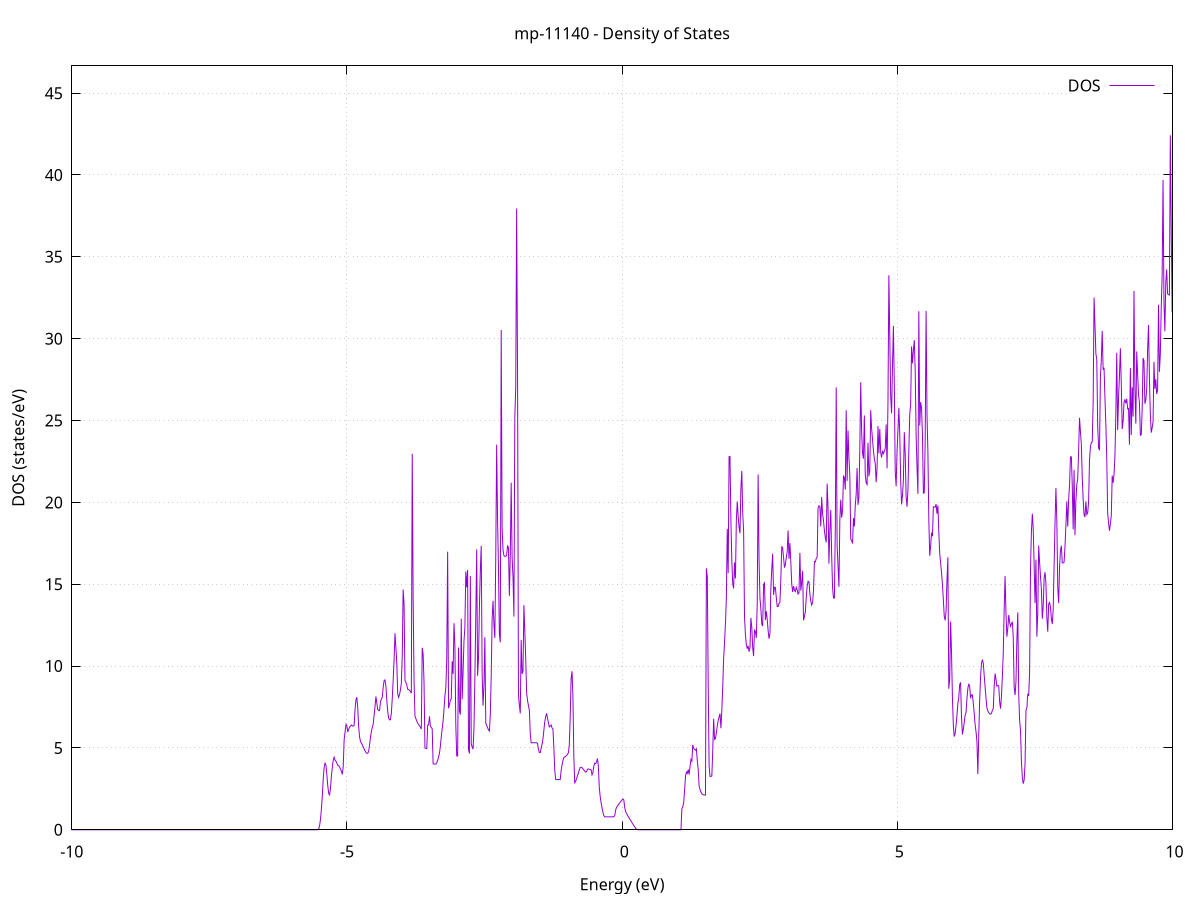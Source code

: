 set title 'mp-11140 - Density of States'
set xlabel 'Energy (eV)'
set ylabel 'DOS (states/eV)'
set grid
set xrange [-10:10]
set yrange [0:46.665]
set xzeroaxis lt -1
set terminal png size 800,600
set output 'mp-11140_dos_gnuplot.png'
plot '-' using 1:2 with lines title 'DOS'
-19.436200 0.000000
-19.419700 0.000000
-19.403200 0.000000
-19.386700 0.000000
-19.370200 0.000000
-19.353700 0.000000
-19.337200 0.000000
-19.320700 0.000000
-19.304200 0.000000
-19.287700 0.000000
-19.271200 0.000000
-19.254700 0.000000
-19.238300 0.000000
-19.221800 0.000000
-19.205300 0.000000
-19.188800 0.000000
-19.172300 0.000000
-19.155800 0.000000
-19.139300 0.000000
-19.122800 0.000000
-19.106300 0.000000
-19.089800 0.000000
-19.073300 0.000000
-19.056800 0.000000
-19.040300 0.000000
-19.023800 0.000000
-19.007300 0.000000
-18.990800 0.000000
-18.974300 0.000000
-18.957800 0.000000
-18.941300 0.000000
-18.924800 0.000000
-18.908300 0.000000
-18.891800 0.000000
-18.875300 0.000000
-18.858800 0.000000
-18.842300 0.000000
-18.825800 0.000000
-18.809300 0.000000
-18.792800 0.000000
-18.776400 0.000000
-18.759900 0.000000
-18.743400 0.000000
-18.726900 0.000000
-18.710400 0.000000
-18.693900 0.000000
-18.677400 0.000000
-18.660900 0.000000
-18.644400 0.000000
-18.627900 0.000000
-18.611400 0.000000
-18.594900 0.000000
-18.578400 0.000000
-18.561900 0.000000
-18.545400 0.000000
-18.528900 0.000000
-18.512400 0.000000
-18.495900 0.000000
-18.479400 0.000000
-18.462900 0.000000
-18.446400 0.000000
-18.429900 0.000000
-18.413400 0.000000
-18.396900 0.000000
-18.380400 0.000000
-18.363900 0.000000
-18.347400 0.000000
-18.330900 0.000000
-18.314500 0.000000
-18.298000 0.000000
-18.281500 0.000000
-18.265000 0.000000
-18.248500 0.000000
-18.232000 0.000000
-18.215500 0.000000
-18.199000 0.000000
-18.182500 0.000000
-18.166000 0.000000
-18.149500 0.000000
-18.133000 0.000000
-18.116500 0.000000
-18.100000 0.000000
-18.083500 0.000000
-18.067000 0.000000
-18.050500 0.000000
-18.034000 0.000000
-18.017500 0.000000
-18.001000 0.000000
-17.984500 0.000000
-17.968000 0.000000
-17.951500 0.000000
-17.935000 160.422700
-17.918500 0.000000
-17.902000 47.156100
-17.885500 376.862800
-17.869100 55.373700
-17.852600 0.000000
-17.836100 0.000000
-17.819600 0.000000
-17.803100 0.000000
-17.786600 287.554900
-17.770100 0.000000
-17.753600 0.000000
-17.737100 305.002600
-17.720600 62.531200
-17.704100 45.037300
-17.687600 177.816100
-17.671100 0.000000
-17.654600 473.064300
-17.638100 45.229000
-17.621600 105.706500
-17.605100 96.102500
-17.588600 198.918100
-17.572100 0.000000
-17.555600 0.000000
-17.539100 0.000000
-17.522600 0.000000
-17.506100 0.000000
-17.489600 0.000000
-17.473100 0.000000
-17.456600 0.000000
-17.440100 0.000000
-17.423600 0.000000
-17.407200 0.000000
-17.390700 0.000000
-17.374200 0.000000
-17.357700 0.000000
-17.341200 0.000000
-17.324700 0.000000
-17.308200 0.000000
-17.291700 0.000000
-17.275200 0.000000
-17.258700 0.000000
-17.242200 0.000000
-17.225700 0.000000
-17.209200 0.000000
-17.192700 0.000000
-17.176200 0.000000
-17.159700 0.000000
-17.143200 0.000000
-17.126700 0.000000
-17.110200 0.000000
-17.093700 0.000000
-17.077200 0.000000
-17.060700 0.000000
-17.044200 0.000000
-17.027700 0.000000
-17.011200 0.000000
-16.994700 0.000000
-16.978200 0.000000
-16.961700 0.000000
-16.945300 0.000000
-16.928800 0.000000
-16.912300 0.000000
-16.895800 0.000000
-16.879300 0.000000
-16.862800 0.000000
-16.846300 0.000000
-16.829800 0.000000
-16.813300 0.000000
-16.796800 0.000000
-16.780300 0.000000
-16.763800 0.000000
-16.747300 0.000000
-16.730800 0.000000
-16.714300 0.000000
-16.697800 0.000000
-16.681300 0.000000
-16.664800 0.000000
-16.648300 0.000000
-16.631800 0.000000
-16.615300 0.000000
-16.598800 0.000000
-16.582300 0.000000
-16.565800 0.000000
-16.549300 0.000000
-16.532800 0.000000
-16.516300 0.000000
-16.499900 0.000000
-16.483400 0.000000
-16.466900 0.000000
-16.450400 0.000000
-16.433900 0.000000
-16.417400 0.000000
-16.400900 0.000000
-16.384400 0.000000
-16.367900 0.000000
-16.351400 0.000000
-16.334900 0.000000
-16.318400 0.000000
-16.301900 0.000000
-16.285400 0.000000
-16.268900 0.000000
-16.252400 0.000000
-16.235900 0.000000
-16.219400 0.000000
-16.202900 0.000000
-16.186400 0.000000
-16.169900 0.000000
-16.153400 0.000000
-16.136900 0.000000
-16.120400 0.000000
-16.103900 0.000000
-16.087400 0.000000
-16.070900 0.000000
-16.054400 0.000000
-16.038000 0.000000
-16.021500 0.000000
-16.005000 0.000000
-15.988500 0.000000
-15.972000 0.000000
-15.955500 0.000000
-15.939000 0.000000
-15.922500 0.000000
-15.906000 0.000000
-15.889500 0.000000
-15.873000 0.000000
-15.856500 0.000000
-15.840000 0.000000
-15.823500 0.000000
-15.807000 0.000000
-15.790500 0.000000
-15.774000 0.000000
-15.757500 0.000000
-15.741000 0.000000
-15.724500 0.000000
-15.708000 0.000000
-15.691500 0.000000
-15.675000 0.000000
-15.658500 0.000000
-15.642000 0.000000
-15.625500 0.000000
-15.609000 0.000000
-15.592500 0.000000
-15.576100 0.000000
-15.559600 0.000000
-15.543100 0.000000
-15.526600 0.000000
-15.510100 0.000000
-15.493600 0.000000
-15.477100 0.000000
-15.460600 0.000000
-15.444100 0.000000
-15.427600 0.000000
-15.411100 0.000000
-15.394600 0.000000
-15.378100 0.000000
-15.361600 0.000000
-15.345100 0.000000
-15.328600 0.000000
-15.312100 0.000000
-15.295600 0.000000
-15.279100 0.000000
-15.262600 0.000000
-15.246100 0.000000
-15.229600 0.000000
-15.213100 0.000000
-15.196600 0.000000
-15.180100 0.000000
-15.163600 0.000000
-15.147100 0.000000
-15.130700 0.000000
-15.114200 0.000000
-15.097700 0.000000
-15.081200 0.000000
-15.064700 0.000000
-15.048200 0.000000
-15.031700 0.000000
-15.015200 0.000000
-14.998700 0.000000
-14.982200 0.000000
-14.965700 0.000000
-14.949200 0.000000
-14.932700 0.000000
-14.916200 0.000000
-14.899700 0.000000
-14.883200 0.000000
-14.866700 0.000000
-14.850200 0.000000
-14.833700 0.000000
-14.817200 0.000000
-14.800700 0.000000
-14.784200 0.000000
-14.767700 0.000000
-14.751200 0.000000
-14.734700 0.000000
-14.718200 0.000000
-14.701700 0.000000
-14.685200 0.000000
-14.668800 0.000000
-14.652300 0.000000
-14.635800 0.000000
-14.619300 0.000000
-14.602800 0.000000
-14.586300 0.000000
-14.569800 0.000000
-14.553300 0.000000
-14.536800 0.000000
-14.520300 0.000000
-14.503800 0.000000
-14.487300 0.000000
-14.470800 0.000000
-14.454300 0.000000
-14.437800 0.000000
-14.421300 0.000000
-14.404800 0.000000
-14.388300 0.000000
-14.371800 0.000000
-14.355300 0.000000
-14.338800 0.000000
-14.322300 0.000000
-14.305800 0.000000
-14.289300 0.000000
-14.272800 0.000000
-14.256300 0.000000
-14.239800 0.000000
-14.223300 0.000000
-14.206900 0.000000
-14.190400 0.000000
-14.173900 0.000000
-14.157400 0.000000
-14.140900 0.000000
-14.124400 0.000000
-14.107900 0.000000
-14.091400 0.000000
-14.074900 0.000000
-14.058400 0.000000
-14.041900 0.000000
-14.025400 0.000000
-14.008900 0.000000
-13.992400 0.000000
-13.975900 0.000000
-13.959400 0.000000
-13.942900 0.000000
-13.926400 0.000000
-13.909900 0.000000
-13.893400 0.000000
-13.876900 0.000000
-13.860400 0.000000
-13.843900 0.000000
-13.827400 0.000000
-13.810900 0.000000
-13.794400 0.000000
-13.777900 0.000000
-13.761500 0.000000
-13.745000 0.000000
-13.728500 0.000000
-13.712000 0.000000
-13.695500 0.000000
-13.679000 0.000000
-13.662500 0.000000
-13.646000 0.000000
-13.629500 0.000000
-13.613000 0.000000
-13.596500 0.000000
-13.580000 0.000000
-13.563500 0.000000
-13.547000 0.000000
-13.530500 0.000000
-13.514000 0.000000
-13.497500 0.000000
-13.481000 0.000000
-13.464500 0.000000
-13.448000 0.000000
-13.431500 0.000000
-13.415000 0.000000
-13.398500 0.000000
-13.382000 0.000000
-13.365500 0.000000
-13.349000 0.000000
-13.332500 0.000000
-13.316000 0.000000
-13.299600 0.000000
-13.283100 0.000000
-13.266600 0.000000
-13.250100 0.000000
-13.233600 0.000000
-13.217100 0.000000
-13.200600 0.000000
-13.184100 0.000000
-13.167600 0.000000
-13.151100 0.000000
-13.134600 0.000000
-13.118100 0.000000
-13.101600 0.000000
-13.085100 0.000000
-13.068600 0.000000
-13.052100 0.000000
-13.035600 0.000000
-13.019100 0.000000
-13.002600 0.000000
-12.986100 0.000000
-12.969600 0.000000
-12.953100 0.000000
-12.936600 0.000000
-12.920100 0.000000
-12.903600 0.000000
-12.887100 0.000000
-12.870600 0.000000
-12.854100 0.000000
-12.837700 0.000000
-12.821200 0.000000
-12.804700 0.000000
-12.788200 0.000000
-12.771700 0.000000
-12.755200 0.000000
-12.738700 0.000000
-12.722200 0.000000
-12.705700 0.000000
-12.689200 0.000000
-12.672700 0.000000
-12.656200 0.000000
-12.639700 0.000000
-12.623200 0.000000
-12.606700 0.000000
-12.590200 0.000000
-12.573700 0.000000
-12.557200 0.000000
-12.540700 0.000000
-12.524200 0.000000
-12.507700 0.000000
-12.491200 0.000000
-12.474700 0.000000
-12.458200 0.000000
-12.441700 0.000000
-12.425200 0.000000
-12.408700 0.000000
-12.392200 0.000000
-12.375800 0.000000
-12.359300 0.000000
-12.342800 0.000000
-12.326300 0.000000
-12.309800 0.000000
-12.293300 0.000000
-12.276800 0.000000
-12.260300 0.000000
-12.243800 0.000000
-12.227300 0.000000
-12.210800 0.000000
-12.194300 0.000000
-12.177800 0.000000
-12.161300 0.000000
-12.144800 0.000000
-12.128300 0.000000
-12.111800 0.000000
-12.095300 0.000000
-12.078800 0.000000
-12.062300 0.000000
-12.045800 0.000000
-12.029300 0.000000
-12.012800 0.000000
-11.996300 0.000000
-11.979800 0.000000
-11.963300 0.000000
-11.946800 0.000000
-11.930400 0.000000
-11.913900 0.000000
-11.897400 0.000000
-11.880900 0.000000
-11.864400 0.000000
-11.847900 0.000000
-11.831400 0.000000
-11.814900 0.000000
-11.798400 0.000000
-11.781900 0.000000
-11.765400 0.000000
-11.748900 0.000000
-11.732400 0.000000
-11.715900 0.000000
-11.699400 0.000000
-11.682900 0.000000
-11.666400 0.000000
-11.649900 0.000000
-11.633400 0.000000
-11.616900 0.000000
-11.600400 0.000000
-11.583900 0.000000
-11.567400 0.000000
-11.550900 0.000000
-11.534400 0.000000
-11.517900 0.000000
-11.501400 0.000000
-11.484900 0.000000
-11.468500 0.000000
-11.452000 0.000000
-11.435500 0.000000
-11.419000 0.000000
-11.402500 0.000000
-11.386000 0.000000
-11.369500 0.000000
-11.353000 0.000000
-11.336500 0.000000
-11.320000 0.000000
-11.303500 0.000000
-11.287000 0.000000
-11.270500 0.000000
-11.254000 0.000000
-11.237500 0.000000
-11.221000 0.000000
-11.204500 0.000000
-11.188000 0.000000
-11.171500 0.000000
-11.155000 0.000000
-11.138500 0.000000
-11.122000 0.000000
-11.105500 0.000000
-11.089000 0.000000
-11.072500 0.000000
-11.056000 0.000000
-11.039500 0.000000
-11.023000 0.000000
-11.006600 0.000000
-10.990100 0.000000
-10.973600 0.000000
-10.957100 0.000000
-10.940600 0.000000
-10.924100 0.000000
-10.907600 0.000000
-10.891100 0.000000
-10.874600 0.000000
-10.858100 0.000000
-10.841600 0.000000
-10.825100 0.000000
-10.808600 0.000000
-10.792100 0.000000
-10.775600 0.000000
-10.759100 0.000000
-10.742600 0.000000
-10.726100 0.000000
-10.709600 0.000000
-10.693100 0.000000
-10.676600 0.000000
-10.660100 0.000000
-10.643600 0.000000
-10.627100 0.000000
-10.610600 0.000000
-10.594100 0.000000
-10.577600 0.000000
-10.561200 0.000000
-10.544700 0.000000
-10.528200 0.000000
-10.511700 0.000000
-10.495200 0.000000
-10.478700 0.000000
-10.462200 0.000000
-10.445700 0.000000
-10.429200 0.000000
-10.412700 0.000000
-10.396200 0.000000
-10.379700 0.000000
-10.363200 0.000000
-10.346700 0.000000
-10.330200 0.000000
-10.313700 0.000000
-10.297200 0.000000
-10.280700 0.000000
-10.264200 0.000000
-10.247700 0.000000
-10.231200 0.000000
-10.214700 0.000000
-10.198200 0.000000
-10.181700 0.000000
-10.165200 0.000000
-10.148700 0.000000
-10.132200 0.000000
-10.115700 0.000000
-10.099300 0.000000
-10.082800 0.000000
-10.066300 0.000000
-10.049800 0.000000
-10.033300 0.000000
-10.016800 0.000000
-10.000300 0.000000
-9.983800 0.000000
-9.967300 0.000000
-9.950800 0.000000
-9.934300 0.000000
-9.917800 0.000000
-9.901300 0.000000
-9.884800 0.000000
-9.868300 0.000000
-9.851800 0.000000
-9.835300 0.000000
-9.818800 0.000000
-9.802300 0.000000
-9.785800 0.000000
-9.769300 0.000000
-9.752800 0.000000
-9.736300 0.000000
-9.719800 0.000000
-9.703300 0.000000
-9.686800 0.000000
-9.670300 0.000000
-9.653800 0.000000
-9.637400 0.000000
-9.620900 0.000000
-9.604400 0.000000
-9.587900 0.000000
-9.571400 0.000000
-9.554900 0.000000
-9.538400 0.000000
-9.521900 0.000000
-9.505400 0.000000
-9.488900 0.000000
-9.472400 0.000000
-9.455900 0.000000
-9.439400 0.000000
-9.422900 0.000000
-9.406400 0.000000
-9.389900 0.000000
-9.373400 0.000000
-9.356900 0.000000
-9.340400 0.000000
-9.323900 0.000000
-9.307400 0.000000
-9.290900 0.000000
-9.274400 0.000000
-9.257900 0.000000
-9.241400 0.000000
-9.224900 0.000000
-9.208400 0.000000
-9.192000 0.000000
-9.175500 0.000000
-9.159000 0.000000
-9.142500 0.000000
-9.126000 0.000000
-9.109500 0.000000
-9.093000 0.000000
-9.076500 0.000000
-9.060000 0.000000
-9.043500 0.000000
-9.027000 0.000000
-9.010500 0.000000
-8.994000 0.000000
-8.977500 0.000000
-8.961000 0.000000
-8.944500 0.000000
-8.928000 0.000000
-8.911500 0.000000
-8.895000 0.000000
-8.878500 0.000000
-8.862000 0.000000
-8.845500 0.000000
-8.829000 0.000000
-8.812500 0.000000
-8.796000 0.000000
-8.779500 0.000000
-8.763000 0.000000
-8.746500 0.000000
-8.730100 0.000000
-8.713600 0.000000
-8.697100 0.000000
-8.680600 0.000000
-8.664100 0.000000
-8.647600 0.000000
-8.631100 0.000000
-8.614600 0.000000
-8.598100 0.000000
-8.581600 0.000000
-8.565100 0.000000
-8.548600 0.000000
-8.532100 0.000000
-8.515600 0.000000
-8.499100 0.000000
-8.482600 0.000000
-8.466100 0.000000
-8.449600 0.000000
-8.433100 0.000000
-8.416600 0.000000
-8.400100 0.000000
-8.383600 0.000000
-8.367100 0.000000
-8.350600 0.000000
-8.334100 0.000000
-8.317600 0.000000
-8.301100 0.000000
-8.284600 0.000000
-8.268200 0.000000
-8.251700 0.000000
-8.235200 0.000000
-8.218700 0.000000
-8.202200 0.000000
-8.185700 0.000000
-8.169200 0.000000
-8.152700 0.000000
-8.136200 0.000000
-8.119700 0.000000
-8.103200 0.000000
-8.086700 0.000000
-8.070200 0.000000
-8.053700 0.000000
-8.037200 0.000000
-8.020700 0.000000
-8.004200 0.000000
-7.987700 0.000000
-7.971200 0.000000
-7.954700 0.000000
-7.938200 0.000000
-7.921700 0.000000
-7.905200 0.000000
-7.888700 0.000000
-7.872200 0.000000
-7.855700 0.000000
-7.839200 0.000000
-7.822800 0.000000
-7.806300 0.000000
-7.789800 0.000000
-7.773300 0.000000
-7.756800 0.000000
-7.740300 0.000000
-7.723800 0.000000
-7.707300 0.000000
-7.690800 0.000000
-7.674300 0.000000
-7.657800 0.000000
-7.641300 0.000000
-7.624800 0.000000
-7.608300 0.000000
-7.591800 0.000000
-7.575300 0.000000
-7.558800 0.000000
-7.542300 0.000000
-7.525800 0.000000
-7.509300 0.000000
-7.492800 0.000000
-7.476300 0.000000
-7.459800 0.000000
-7.443300 0.000000
-7.426800 0.000000
-7.410300 0.000000
-7.393800 0.000000
-7.377300 0.000000
-7.360900 0.000000
-7.344400 0.000000
-7.327900 0.000000
-7.311400 0.000000
-7.294900 0.000000
-7.278400 0.000000
-7.261900 0.000000
-7.245400 0.000000
-7.228900 0.000000
-7.212400 0.000000
-7.195900 0.000000
-7.179400 0.000000
-7.162900 0.000000
-7.146400 0.000000
-7.129900 0.000000
-7.113400 0.000000
-7.096900 0.000000
-7.080400 0.000000
-7.063900 0.000000
-7.047400 0.000000
-7.030900 0.000000
-7.014400 0.000000
-6.997900 0.000000
-6.981400 0.000000
-6.964900 0.000000
-6.948400 0.000000
-6.931900 0.000000
-6.915400 0.000000
-6.899000 0.000000
-6.882500 0.000000
-6.866000 0.000000
-6.849500 0.000000
-6.833000 0.000000
-6.816500 0.000000
-6.800000 0.000000
-6.783500 0.000000
-6.767000 0.000000
-6.750500 0.000000
-6.734000 0.000000
-6.717500 0.000000
-6.701000 0.000000
-6.684500 0.000000
-6.668000 0.000000
-6.651500 0.000000
-6.635000 0.000000
-6.618500 0.000000
-6.602000 0.000000
-6.585500 0.000000
-6.569000 0.000000
-6.552500 0.000000
-6.536000 0.000000
-6.519500 0.000000
-6.503000 0.000000
-6.486500 0.000000
-6.470000 0.000000
-6.453500 0.000000
-6.437100 0.000000
-6.420600 0.000000
-6.404100 0.000000
-6.387600 0.000000
-6.371100 0.000000
-6.354600 0.000000
-6.338100 0.000000
-6.321600 0.000000
-6.305100 0.000000
-6.288600 0.000000
-6.272100 0.000000
-6.255600 0.000000
-6.239100 0.000000
-6.222600 0.000000
-6.206100 0.000000
-6.189600 0.000000
-6.173100 0.000000
-6.156600 0.000000
-6.140100 0.000000
-6.123600 0.000000
-6.107100 0.000000
-6.090600 0.000000
-6.074100 0.000000
-6.057600 0.000000
-6.041100 0.000000
-6.024600 0.000000
-6.008100 0.000000
-5.991700 0.000000
-5.975200 0.000000
-5.958700 0.000000
-5.942200 0.000000
-5.925700 0.000000
-5.909200 0.000000
-5.892700 0.000000
-5.876200 0.000000
-5.859700 0.000000
-5.843200 0.000000
-5.826700 0.000000
-5.810200 0.000000
-5.793700 0.000000
-5.777200 0.000000
-5.760700 0.000000
-5.744200 0.000000
-5.727700 0.000000
-5.711200 0.000000
-5.694700 0.000000
-5.678200 0.000000
-5.661700 0.000000
-5.645200 0.000000
-5.628700 0.000000
-5.612200 0.000000
-5.595700 0.000000
-5.579200 0.000000
-5.562700 0.000000
-5.546200 0.000000
-5.529800 0.000000
-5.513300 0.040800
-5.496800 0.262000
-5.480300 0.675300
-5.463800 1.284200
-5.447300 2.132500
-5.430800 3.144700
-5.414300 3.820900
-5.397800 4.099500
-5.381300 3.941000
-5.364800 3.330600
-5.348300 2.673500
-5.331800 2.211800
-5.315300 2.136700
-5.298800 2.556800
-5.282300 3.300800
-5.265800 3.830300
-5.249300 4.262000
-5.232800 4.432800
-5.216300 4.250100
-5.199800 4.186200
-5.183300 4.066800
-5.166800 3.935300
-5.150300 3.919600
-5.133800 3.816600
-5.117300 3.701000
-5.100800 3.565100
-5.084300 3.385700
-5.067900 3.877700
-5.051400 5.504300
-5.034900 5.968700
-5.018400 6.433000
-5.001900 6.351600
-4.985400 5.972700
-4.968900 6.134100
-4.952400 6.267100
-4.935900 6.337800
-4.919400 6.397000
-4.902900 6.348700
-4.886400 6.326800
-4.869900 6.378200
-4.853400 7.353600
-4.836900 7.933500
-4.820400 8.095900
-4.803900 7.420800
-4.787400 6.279000
-4.770900 5.672100
-4.754400 5.389100
-4.737900 5.297400
-4.721400 5.195300
-4.704900 5.064300
-4.688400 4.943000
-4.671900 4.827700
-4.655400 4.734700
-4.638900 4.666500
-4.622500 4.674900
-4.606000 4.786800
-4.589500 5.184200
-4.573000 5.629300
-4.556500 6.009400
-4.540000 6.261200
-4.523500 6.433600
-4.507000 7.011700
-4.490500 7.510100
-4.474000 8.144400
-4.457500 7.738100
-4.441000 7.344500
-4.424500 7.291000
-4.408000 7.280300
-4.391500 7.805200
-4.375000 7.983100
-4.358500 8.087200
-4.342000 8.714500
-4.325500 9.109800
-4.309000 9.156100
-4.292500 8.770400
-4.276000 7.896200
-4.259500 7.213900
-4.243000 6.826600
-4.226500 6.713600
-4.210000 6.722600
-4.193500 7.128500
-4.177000 8.018300
-4.160600 9.117300
-4.144100 10.368700
-4.127600 12.005600
-4.111100 11.138500
-4.094600 10.184200
-4.078100 8.292700
-4.061600 8.083500
-4.045100 8.256600
-4.028600 8.547400
-4.012100 8.943900
-3.995600 10.638100
-3.979100 14.675700
-3.962600 13.833800
-3.946100 9.125200
-3.929600 9.016100
-3.913100 8.841700
-3.896600 8.584000
-3.880100 8.563300
-3.863600 8.520600
-3.847100 8.452500
-3.830600 8.340600
-3.814100 22.972000
-3.797600 14.070900
-3.781100 9.109100
-3.764600 6.950600
-3.748100 6.794600
-3.731600 6.644500
-3.715100 6.512200
-3.698700 6.426400
-3.682200 6.365200
-3.665700 6.260500
-3.649200 6.150900
-3.632700 11.119600
-3.616200 10.723200
-3.599700 9.001700
-3.583200 4.999500
-3.566700 4.972600
-3.550200 4.960200
-3.533700 6.399400
-3.517200 6.407700
-3.500700 6.929800
-3.484200 6.329300
-3.467700 6.251500
-3.451200 6.170000
-3.434700 4.027400
-3.418200 4.018000
-3.401700 4.010100
-3.385200 4.015400
-3.368700 4.088200
-3.352200 4.235500
-3.335700 4.444400
-3.319200 4.686500
-3.302700 5.114000
-3.286200 5.692200
-3.269700 6.181300
-3.253300 6.641200
-3.236800 7.379700
-3.220300 8.168000
-3.203800 8.678200
-3.187300 10.385000
-3.170800 16.988000
-3.154300 7.423200
-3.137800 7.635400
-3.121300 7.925300
-3.104800 7.985900
-3.088300 10.292000
-3.071800 9.523000
-3.055300 12.619200
-3.038800 11.293000
-3.022300 6.365600
-3.005800 4.511600
-2.989300 4.506800
-2.972800 11.131800
-2.956300 7.257600
-2.939800 7.035100
-2.923300 12.892200
-2.906800 7.969800
-2.890300 9.656200
-2.873800 11.532900
-2.857300 12.368100
-2.840800 15.779500
-2.824300 14.817200
-2.807800 15.876800
-2.791400 4.886100
-2.774900 4.664700
-2.758400 15.503800
-2.741900 5.266500
-2.725400 5.058900
-2.708900 4.926200
-2.692400 6.198800
-2.675900 9.258200
-2.659400 12.942600
-2.642900 17.128600
-2.626400 9.406200
-2.609900 10.486400
-2.593400 13.629700
-2.576900 15.868200
-2.560400 17.348000
-2.543900 9.497200
-2.527400 7.582300
-2.510900 8.810600
-2.494400 11.763300
-2.477900 6.489800
-2.461400 6.380000
-2.444900 6.233600
-2.428400 6.109400
-2.411900 6.030700
-2.395400 7.061700
-2.378900 9.394600
-2.362400 12.912100
-2.345900 13.991900
-2.329500 12.520900
-2.313000 11.720600
-2.296500 16.687100
-2.280000 23.524500
-2.263500 18.979200
-2.247000 15.962500
-2.230500 11.922100
-2.214000 11.450900
-2.197500 30.531100
-2.181000 18.432500
-2.164500 17.088300
-2.148000 16.749000
-2.131500 16.704800
-2.115000 16.702300
-2.098500 16.784300
-2.082000 17.374100
-2.065500 17.212000
-2.049000 14.292200
-2.032500 16.778800
-2.016000 21.199400
-1.999500 16.625100
-1.983000 15.429700
-1.966500 13.024700
-1.950000 25.240400
-1.933500 27.015500
-1.917000 37.953800
-1.900500 27.926100
-1.884100 8.233700
-1.867600 7.606000
-1.851100 7.110300
-1.834600 11.600000
-1.818100 9.525500
-1.801600 9.682800
-1.785100 13.720600
-1.768600 12.136000
-1.752100 10.455900
-1.735600 8.355200
-1.719100 7.901900
-1.702600 7.577700
-1.686100 7.298500
-1.669600 5.874900
-1.653100 5.316100
-1.636600 5.314700
-1.620100 5.313800
-1.603600 5.313500
-1.587100 5.313700
-1.570600 5.314500
-1.554100 5.315800
-1.537600 5.271100
-1.521100 4.916400
-1.504600 4.713600
-1.488100 4.720000
-1.471600 4.987300
-1.455100 5.226000
-1.438600 5.565100
-1.422200 6.074000
-1.405700 6.611200
-1.389200 6.909100
-1.372700 7.115200
-1.356200 6.814700
-1.339700 6.536600
-1.323200 6.280900
-1.306700 6.340700
-1.290200 6.400800
-1.273700 6.217100
-1.257200 6.164900
-1.240700 4.995700
-1.224200 3.611200
-1.207700 3.080200
-1.191200 3.073200
-1.174700 3.072800
-1.158200 3.072400
-1.141700 3.072200
-1.125200 3.072100
-1.108700 3.611400
-1.092200 3.947400
-1.075700 4.226500
-1.059200 4.416100
-1.042700 4.455600
-1.026200 4.483500
-1.009700 4.542400
-0.993200 4.614900
-0.976700 4.701100
-0.960300 5.162300
-0.943800 6.869700
-0.927300 9.242800
-0.910800 9.683000
-0.894300 8.123500
-0.877800 4.427400
-0.861300 2.871400
-0.844800 2.958400
-0.828300 3.112700
-0.811800 3.303500
-0.795300 3.463000
-0.778800 3.650000
-0.762300 3.802500
-0.745800 3.817200
-0.729300 3.794000
-0.712800 3.732900
-0.696300 3.658000
-0.679800 3.587600
-0.663300 3.521600
-0.646800 3.543100
-0.630300 3.695000
-0.613800 3.717000
-0.597300 3.699300
-0.580800 3.680600
-0.564300 3.668600
-0.547800 3.356300
-0.531300 3.485600
-0.514900 3.881100
-0.498400 4.068500
-0.481900 4.038100
-0.465400 4.128300
-0.448900 4.352600
-0.432400 3.906700
-0.415900 2.617100
-0.399400 2.040700
-0.382900 1.662800
-0.366400 1.341800
-0.349900 1.077800
-0.333400 0.870700
-0.316900 0.790800
-0.300400 0.790800
-0.283900 0.790800
-0.267400 0.790900
-0.250900 0.791100
-0.234400 0.791300
-0.217900 0.791600
-0.201400 0.791900
-0.184900 0.792400
-0.168400 0.792900
-0.151900 0.793400
-0.135400 0.865100
-0.118900 1.195000
-0.102400 1.367000
-0.085900 1.450200
-0.069400 1.529900
-0.053000 1.606100
-0.036500 1.678800
-0.020000 1.748000
-0.003500 1.813700
0.013000 1.875900
0.029500 1.833400
0.046000 1.377300
0.062500 1.110100
0.079000 1.003900
0.095500 0.904800
0.112000 0.807600
0.128500 0.712200
0.145000 0.618800
0.161500 0.527200
0.178000 0.437400
0.194500 0.349600
0.211000 0.263600
0.227500 0.179500
0.244000 0.099700
0.260500 0.039100
0.277000 0.000200
0.293500 0.000000
0.310000 0.000000
0.326500 0.000000
0.343000 0.000000
0.359500 0.000000
0.376000 0.000000
0.392500 0.000000
0.408900 0.000000
0.425400 0.000000
0.441900 0.000000
0.458400 0.000000
0.474900 0.000000
0.491400 0.000000
0.507900 0.000000
0.524400 0.000000
0.540900 0.000000
0.557400 0.000000
0.573900 0.000000
0.590400 0.000000
0.606900 0.000000
0.623400 0.000000
0.639900 0.000000
0.656400 0.000000
0.672900 0.000000
0.689400 0.000000
0.705900 0.000000
0.722400 0.000000
0.738900 0.000000
0.755400 0.000000
0.771900 0.000000
0.788400 0.000000
0.804900 0.000000
0.821400 0.000000
0.837900 0.000000
0.854400 0.000000
0.870800 0.000000
0.887300 0.000000
0.903800 0.000000
0.920300 0.000000
0.936800 0.000000
0.953300 0.000000
0.969800 0.000000
0.986300 0.000000
1.002800 0.000000
1.019300 0.000000
1.035800 0.000000
1.052300 0.000000
1.068800 0.000000
1.085300 1.291000
1.101800 1.403000
1.118300 1.665300
1.134800 2.421100
1.151300 3.275300
1.167800 3.527400
1.184300 3.443000
1.200800 3.676800
1.217300 3.377200
1.233800 3.877800
1.250300 4.293600
1.266800 4.187700
1.283300 5.190500
1.299800 4.974900
1.316200 4.908500
1.332700 4.860700
1.349200 4.938800
1.365700 4.214700
1.382200 3.680600
1.398700 2.664300
1.415200 2.460800
1.431700 2.307900
1.448200 2.205600
1.464700 2.152600
1.481200 2.129400
1.497700 2.125500
1.514200 2.120700
1.530700 15.971300
1.547200 15.436700
1.563700 8.904300
1.580200 3.919100
1.596700 3.256500
1.613200 3.262800
1.629700 3.286600
1.646200 4.824100
1.662700 6.782600
1.679200 5.521000
1.695700 5.573200
1.712200 5.940000
1.728700 6.336400
1.745200 6.684400
1.761700 6.889700
1.778100 7.093500
1.794600 6.203300
1.811100 7.314200
1.827600 8.704700
1.844100 10.484600
1.860600 11.451300
1.877100 12.606900
1.893600 14.149800
1.910100 18.383500
1.926600 15.676100
1.943100 22.797600
1.959600 22.796700
1.976100 18.880400
1.992600 16.474000
2.009100 15.029400
2.025600 14.741200
2.042100 16.329700
2.058600 15.351600
2.075100 18.912700
2.091600 20.049100
2.108100 19.151000
2.124600 18.478100
2.141100 18.115000
2.157600 20.859900
2.174100 21.924300
2.190600 19.350100
2.207100 18.264300
2.223600 12.996500
2.240000 11.906900
2.256500 11.324100
2.273000 11.062300
2.289500 11.235300
2.306000 10.880100
2.322500 11.124000
2.339000 12.944100
2.355500 12.367400
2.372000 11.134300
2.388500 10.609700
2.405000 12.227000
2.421500 12.102800
2.438000 11.719500
2.454500 13.802100
2.471000 21.705700
2.487500 16.496000
2.504000 14.157500
2.520500 13.503500
2.537000 12.559400
2.553500 12.447300
2.570000 14.991800
2.586500 15.079100
2.603000 12.813000
2.619500 13.351200
2.636000 12.860000
2.652500 12.153700
2.669000 11.673100
2.685400 11.969500
2.701900 14.749600
2.718400 15.894500
2.734900 16.866200
2.751400 14.350100
2.767900 14.817800
2.784400 14.800200
2.800900 14.184500
2.817400 13.639700
2.833900 13.638400
2.850400 13.837300
2.866900 13.902100
2.883400 15.253600
2.899900 17.316000
2.916400 17.210100
2.932900 16.633900
2.949400 16.013600
2.965900 16.211800
2.982400 16.630600
2.998900 16.991900
3.015400 18.285300
3.031900 16.551000
3.048400 17.517600
3.064900 16.350700
3.081400 15.011100
3.097900 14.524400
3.114400 14.886400
3.130900 14.621900
3.147300 14.551500
3.163800 14.808200
3.180300 14.664200
3.196800 14.399200
3.213300 14.466800
3.229800 16.912500
3.246300 14.612200
3.262800 15.109900
3.279300 15.814500
3.295800 12.799300
3.312300 13.038100
3.328800 13.316900
3.345300 14.173000
3.361800 14.885000
3.378300 15.180600
3.394800 15.143000
3.411300 14.416300
3.427800 13.962200
3.444300 13.735500
3.460800 13.878100
3.477300 14.656400
3.493800 16.388200
3.510300 16.359600
3.526800 16.570900
3.543300 16.646100
3.559800 19.652900
3.576300 19.793600
3.592800 19.730900
3.609200 18.531200
3.625700 20.317800
3.642200 19.284100
3.658700 18.886500
3.675200 18.269800
3.691700 17.838900
3.708200 17.554800
3.724700 21.148000
3.741200 19.670000
3.757700 16.254900
3.774200 18.327400
3.790700 19.538300
3.807200 16.717600
3.823700 14.798800
3.840200 14.156600
3.856700 14.158300
3.873200 18.412800
3.889700 27.022600
3.906200 17.360700
3.922700 16.095500
3.939200 14.838500
3.955700 18.933800
3.972200 20.163200
3.988700 19.069300
4.005200 19.485600
4.021700 21.636000
4.038200 21.496400
4.054600 20.785400
4.071100 25.624400
4.087600 21.313400
4.104100 24.397300
4.120600 22.748200
4.137100 21.616600
4.153600 17.750700
4.170100 17.653600
4.186600 17.489000
4.203100 19.038400
4.219600 18.531900
4.236100 19.820900
4.252600 20.509800
4.269100 22.097700
4.285600 19.850800
4.302100 20.324100
4.318600 23.244700
4.335100 27.342200
4.351600 24.290400
4.368100 23.020600
4.384600 22.670400
4.401100 25.311600
4.417600 21.661800
4.434100 21.183300
4.450600 21.093000
4.467100 23.643000
4.483600 21.588100
4.500100 21.994300
4.516500 25.628300
4.533000 24.502100
4.549500 23.842300
4.566000 23.149600
4.582500 22.657700
4.599000 22.372900
4.615500 21.225600
4.632000 22.111100
4.648500 24.655600
4.665000 22.994700
4.681500 24.480900
4.698000 23.042400
4.714500 22.749300
4.731000 23.151700
4.747500 22.987400
4.764000 23.122300
4.780500 23.292100
4.797000 24.763400
4.813500 22.080700
4.830000 26.116300
4.846500 33.875000
4.863000 30.163400
4.879500 26.460900
4.896000 25.440100
4.912500 28.473100
4.929000 30.779600
4.945500 27.052900
4.962000 21.868200
4.978400 20.989200
4.994900 23.121600
5.011400 24.385800
5.027900 25.777200
5.044400 24.163200
5.060900 21.341100
5.077400 19.877000
5.093900 20.419300
5.110400 21.397100
5.126900 24.285700
5.143400 22.938500
5.159900 20.350500
5.176400 19.740400
5.192900 20.741400
5.209400 23.215800
5.225900 25.395600
5.242400 25.990600
5.258900 29.529200
5.275400 28.490900
5.291900 29.279400
5.308400 29.909600
5.324900 28.075000
5.341400 24.104200
5.357900 22.153300
5.374400 20.519300
5.390900 31.680600
5.407400 24.696400
5.423800 26.125500
5.440300 25.767800
5.456800 24.089100
5.473300 20.566000
5.489800 20.582900
5.506300 23.793100
5.522800 31.693300
5.539300 25.382800
5.555800 23.050700
5.572300 18.935100
5.588800 16.738700
5.605300 17.328700
5.621800 18.152100
5.638300 17.931400
5.654800 19.727700
5.671300 19.723900
5.687800 19.705900
5.704300 19.897000
5.720800 19.307700
5.737300 19.814600
5.753800 18.205700
5.770300 16.883700
5.786800 16.296600
5.803300 15.689900
5.819800 14.986000
5.836300 14.054700
5.852800 13.027100
5.869300 12.792600
5.885700 13.351300
5.902200 15.230600
5.918700 16.644900
5.935200 8.613000
5.951700 9.195600
5.968200 12.719100
5.984700 10.834900
6.001200 8.089300
6.017700 6.392900
6.034200 5.692500
6.050700 5.884200
6.067200 6.389400
6.083700 6.981000
6.100200 7.718600
6.116700 8.073500
6.133200 8.878800
6.149700 9.004800
6.166200 6.869100
6.182700 5.828500
6.199200 6.137100
6.215700 6.567400
6.232200 6.985500
6.248700 7.168100
6.265200 8.016500
6.281700 8.637800
6.298200 8.920700
6.314700 8.738400
6.331200 8.035700
6.347600 8.245500
6.364100 8.240100
6.380600 7.727600
6.397100 7.104100
6.413600 6.417900
6.430100 5.989800
6.446600 5.394700
6.463100 3.402700
6.479600 5.784700
6.496100 7.909200
6.512600 9.341300
6.529100 10.165000
6.545600 10.390100
6.562100 10.165700
6.578600 9.424800
6.595100 8.722200
6.611600 8.028500
6.628100 7.439400
6.644600 7.256100
6.661100 7.153800
6.677600 7.087000
6.694100 7.069300
6.710600 7.102100
6.727100 7.297700
6.743600 7.409000
6.760100 8.749300
6.776600 9.543800
6.793100 9.185700
6.809500 8.774700
6.826000 8.810500
6.842500 8.792200
6.859000 7.827300
6.875500 7.402300
6.892000 8.126100
6.908500 9.357300
6.925000 10.798000
6.941500 13.445700
6.958000 15.499200
6.974500 13.215600
6.991000 11.792600
7.007500 12.314900
7.024000 13.122500
7.040500 12.680800
7.057000 12.429100
7.073500 12.577600
7.090000 12.712600
7.106500 11.747700
7.123000 8.697700
7.139500 8.233900
7.156000 9.062100
7.172500 11.641300
7.189000 13.282800
7.205500 8.331100
7.222000 6.688900
7.238500 6.052300
7.254900 4.152000
7.271400 3.225200
7.287900 2.816300
7.304400 3.034700
7.320900 4.025500
7.337400 7.296400
7.353900 7.431700
7.370400 8.310400
7.386900 8.182900
7.403400 9.572700
7.419900 15.941400
7.436400 18.204300
7.452900 19.307300
7.469400 18.396600
7.485900 16.193200
7.502400 13.850700
7.518900 16.501900
7.535400 11.791700
7.551900 13.244200
7.568400 17.359100
7.584900 16.351600
7.601400 15.468000
7.617900 14.683900
7.634400 12.894700
7.650900 13.649100
7.667400 15.378900
7.683900 15.733600
7.700400 15.051500
7.716800 12.959100
7.733300 12.098500
7.749800 13.790600
7.766300 13.885300
7.782800 13.602700
7.799300 12.873800
7.815800 12.572200
7.832300 13.491600
7.848800 16.168900
7.865300 18.725700
7.881800 20.875100
7.898300 18.886400
7.914800 14.843900
7.931300 13.848900
7.947800 16.070200
7.964300 17.062300
7.980800 17.352300
7.997300 16.305300
8.013800 16.300400
8.030300 16.346900
8.046800 17.327700
8.063300 18.611800
8.079800 20.056600
8.096300 18.524700
8.112800 20.147600
8.129300 21.037200
8.145800 22.785600
8.162300 22.779000
8.178700 21.036300
8.195200 18.355600
8.211700 21.988900
8.228200 17.996500
8.244700 20.091100
8.261200 21.098900
8.277700 21.438800
8.294200 23.128500
8.310700 25.167000
8.327200 24.325600
8.343700 23.561000
8.360200 21.523700
8.376700 20.207900
8.393200 19.236400
8.409700 19.107800
8.426200 20.056900
8.442700 19.255000
8.459200 19.353800
8.475700 20.040100
8.492200 22.598700
8.508700 23.395200
8.525200 23.644700
8.541700 23.683700
8.558200 26.072200
8.574700 32.512400
8.591200 30.893100
8.607700 29.082300
8.624100 28.732500
8.640600 24.708400
8.657100 23.300600
8.673600 23.228100
8.690100 27.669700
8.706600 28.698900
8.723100 30.467400
8.739600 28.103300
8.756100 28.226500
8.772600 26.377900
8.789100 24.754400
8.805600 22.687400
8.822100 19.329400
8.838600 18.736900
8.855100 18.272400
8.871600 18.699800
8.888100 19.191500
8.904600 21.640100
8.921100 21.198400
8.937600 21.687800
8.954100 22.834500
8.970600 25.366200
8.987100 29.142700
9.003600 24.408600
9.020100 26.418700
9.036600 27.778600
9.053100 29.414000
9.069600 27.210100
9.086000 24.483800
9.102500 24.970800
9.119000 26.113100
9.135500 26.267500
9.152000 26.051400
9.168500 26.327700
9.185000 25.714100
9.201500 25.744400
9.218000 23.526100
9.234500 28.204400
9.251000 24.118400
9.267500 27.030500
9.284000 25.235800
9.300500 32.911700
9.317000 26.941200
9.333500 24.810400
9.350000 29.222200
9.366500 27.812100
9.383000 26.569400
9.399500 26.095900
9.416000 24.103600
9.432500 24.126200
9.449000 25.667700
9.465500 28.814200
9.482000 28.645900
9.498500 26.029400
9.515000 26.247800
9.531500 26.917600
9.547900 29.352900
9.564400 30.831500
9.580900 27.548700
9.597400 25.360900
9.613900 24.261300
9.630400 24.553200
9.646900 24.921200
9.663400 28.585200
9.679900 26.930300
9.696400 27.525100
9.712900 26.625000
9.729400 26.849800
9.745900 32.070200
9.762400 27.975900
9.778900 29.049200
9.795400 31.894700
9.811900 33.865200
9.828400 39.693500
9.844900 32.270700
9.861400 30.451000
9.877900 33.453700
9.894400 34.229000
9.910900 32.732400
9.927400 32.688000
9.943900 32.668600
9.960400 42.422500
9.976900 36.767500
9.993300 31.611800
10.009800 34.161200
10.026300 37.045600
10.042800 35.362800
10.059300 28.867200
10.075800 35.434000
10.092300 30.875500
10.108800 28.413100
10.125300 33.522000
10.141800 38.258200
10.158300 41.793400
10.174800 39.939900
10.191300 33.129400
10.207800 40.420000
10.224300 32.547600
10.240800 33.822800
10.257300 33.089300
10.273800 36.106300
10.290300 44.388700
10.306800 39.577600
10.323300 35.773600
10.339800 31.205800
10.356300 39.412500
10.372800 44.188000
10.389300 37.127400
10.405800 30.804900
10.422300 23.319500
10.438800 26.022100
10.455200 30.258500
10.471700 36.106300
10.488200 33.135800
10.504700 34.522200
10.521200 27.253000
10.537700 26.736800
10.554200 26.354400
10.570700 28.205400
10.587200 29.457600
10.603700 31.107300
10.620200 35.842200
10.636700 35.069500
10.653200 30.983300
10.669700 29.769200
10.686200 28.217000
10.702700 26.560900
10.719200 26.736500
10.735700 28.313600
10.752200 30.379200
10.768700 30.393300
10.785200 33.570300
10.801700 29.187700
10.818200 29.039500
10.834700 33.560700
10.851200 30.470100
10.867700 28.733700
10.884200 29.027200
10.900700 28.818100
10.917100 25.846300
10.933600 23.656900
10.950100 21.443600
10.966600 21.123300
10.983100 19.738600
10.999600 17.671600
11.016100 17.507300
11.032600 20.732800
11.049100 28.502700
11.065600 23.885200
11.082100 23.785200
11.098600 24.886300
11.115100 26.663900
11.131600 25.482000
11.148100 24.078300
11.164600 21.758500
11.181100 21.962100
11.197600 19.195400
11.214100 20.757000
11.230600 23.014000
11.247100 23.845200
11.263600 21.472300
11.280100 21.760000
11.296600 21.796500
11.313100 20.476100
11.329600 18.347900
11.346100 17.597600
11.362500 17.080200
11.379000 17.093100
11.395500 17.930100
11.412000 18.358800
11.428500 17.586800
11.445000 15.739000
11.461500 17.264400
11.478000 17.854200
11.494500 17.877200
11.511000 18.835400
11.527500 18.059700
11.544000 16.816000
11.560500 14.711500
11.577000 17.133000
11.593500 16.457100
11.610000 14.761800
11.626500 9.265300
11.643000 7.874600
11.659500 8.846700
11.676000 14.675500
11.692500 16.384800
11.709000 12.867500
11.725500 5.962300
11.742000 3.798500
11.758500 3.766800
11.775000 8.348800
11.791500 9.386400
11.808000 11.420300
11.824400 10.652900
11.840900 6.430000
11.857400 4.525100
11.873900 3.195400
11.890400 2.506200
11.906900 2.120400
11.923400 2.041600
11.939900 2.105600
11.956400 17.923300
11.972900 12.894900
11.989400 4.730700
12.005900 2.052600
12.022400 1.201100
12.038900 0.528900
12.055400 0.035900
12.071900 0.000000
12.088400 0.000000
12.104900 0.000000
12.121400 0.000000
12.137900 0.000000
12.154400 0.000000
12.170900 0.000000
12.187400 0.000000
12.203900 0.000000
12.220400 0.000000
12.236900 0.000000
12.253400 0.000000
12.269900 0.000000
12.286300 0.000000
12.302800 0.000000
12.319300 0.000000
12.335800 0.000000
12.352300 0.000000
12.368800 0.000000
12.385300 0.000000
12.401800 0.000000
12.418300 0.000000
12.434800 0.000000
12.451300 0.000000
12.467800 0.000000
12.484300 0.000000
12.500800 0.000000
12.517300 0.000000
12.533800 0.000000
12.550300 0.000000
12.566800 0.000000
12.583300 0.000000
12.599800 0.000000
12.616300 0.000000
12.632800 0.000000
12.649300 0.000000
12.665800 0.000000
12.682300 0.000000
12.698800 0.000000
12.715300 0.000000
12.731700 0.000000
12.748200 0.000000
12.764700 0.000000
12.781200 0.000000
12.797700 0.000000
12.814200 0.000000
12.830700 0.000000
12.847200 0.000000
12.863700 0.000000
12.880200 0.000000
12.896700 0.000000
12.913200 0.000000
12.929700 0.000000
12.946200 0.000000
12.962700 0.000000
12.979200 0.000000
12.995700 0.000000
13.012200 0.000000
13.028700 0.000000
13.045200 0.000000
13.061700 0.000000
13.078200 0.000000
13.094700 0.000000
13.111200 0.000000
13.127700 0.000000
13.144200 0.000000
13.160700 0.000000
13.177200 0.000000
13.193600 0.000000
13.210100 0.000000
13.226600 0.000000
13.243100 0.000000
13.259600 0.000000
13.276100 0.000000
13.292600 0.000000
13.309100 0.000000
13.325600 0.000000
13.342100 0.000000
13.358600 0.000000
13.375100 0.000000
13.391600 0.000000
13.408100 0.000000
13.424600 0.000000
13.441100 0.000000
13.457600 0.000000
13.474100 0.000000
13.490600 0.000000
13.507100 0.000000
13.523600 0.000000
13.540100 0.000000
13.556600 0.000000
e

